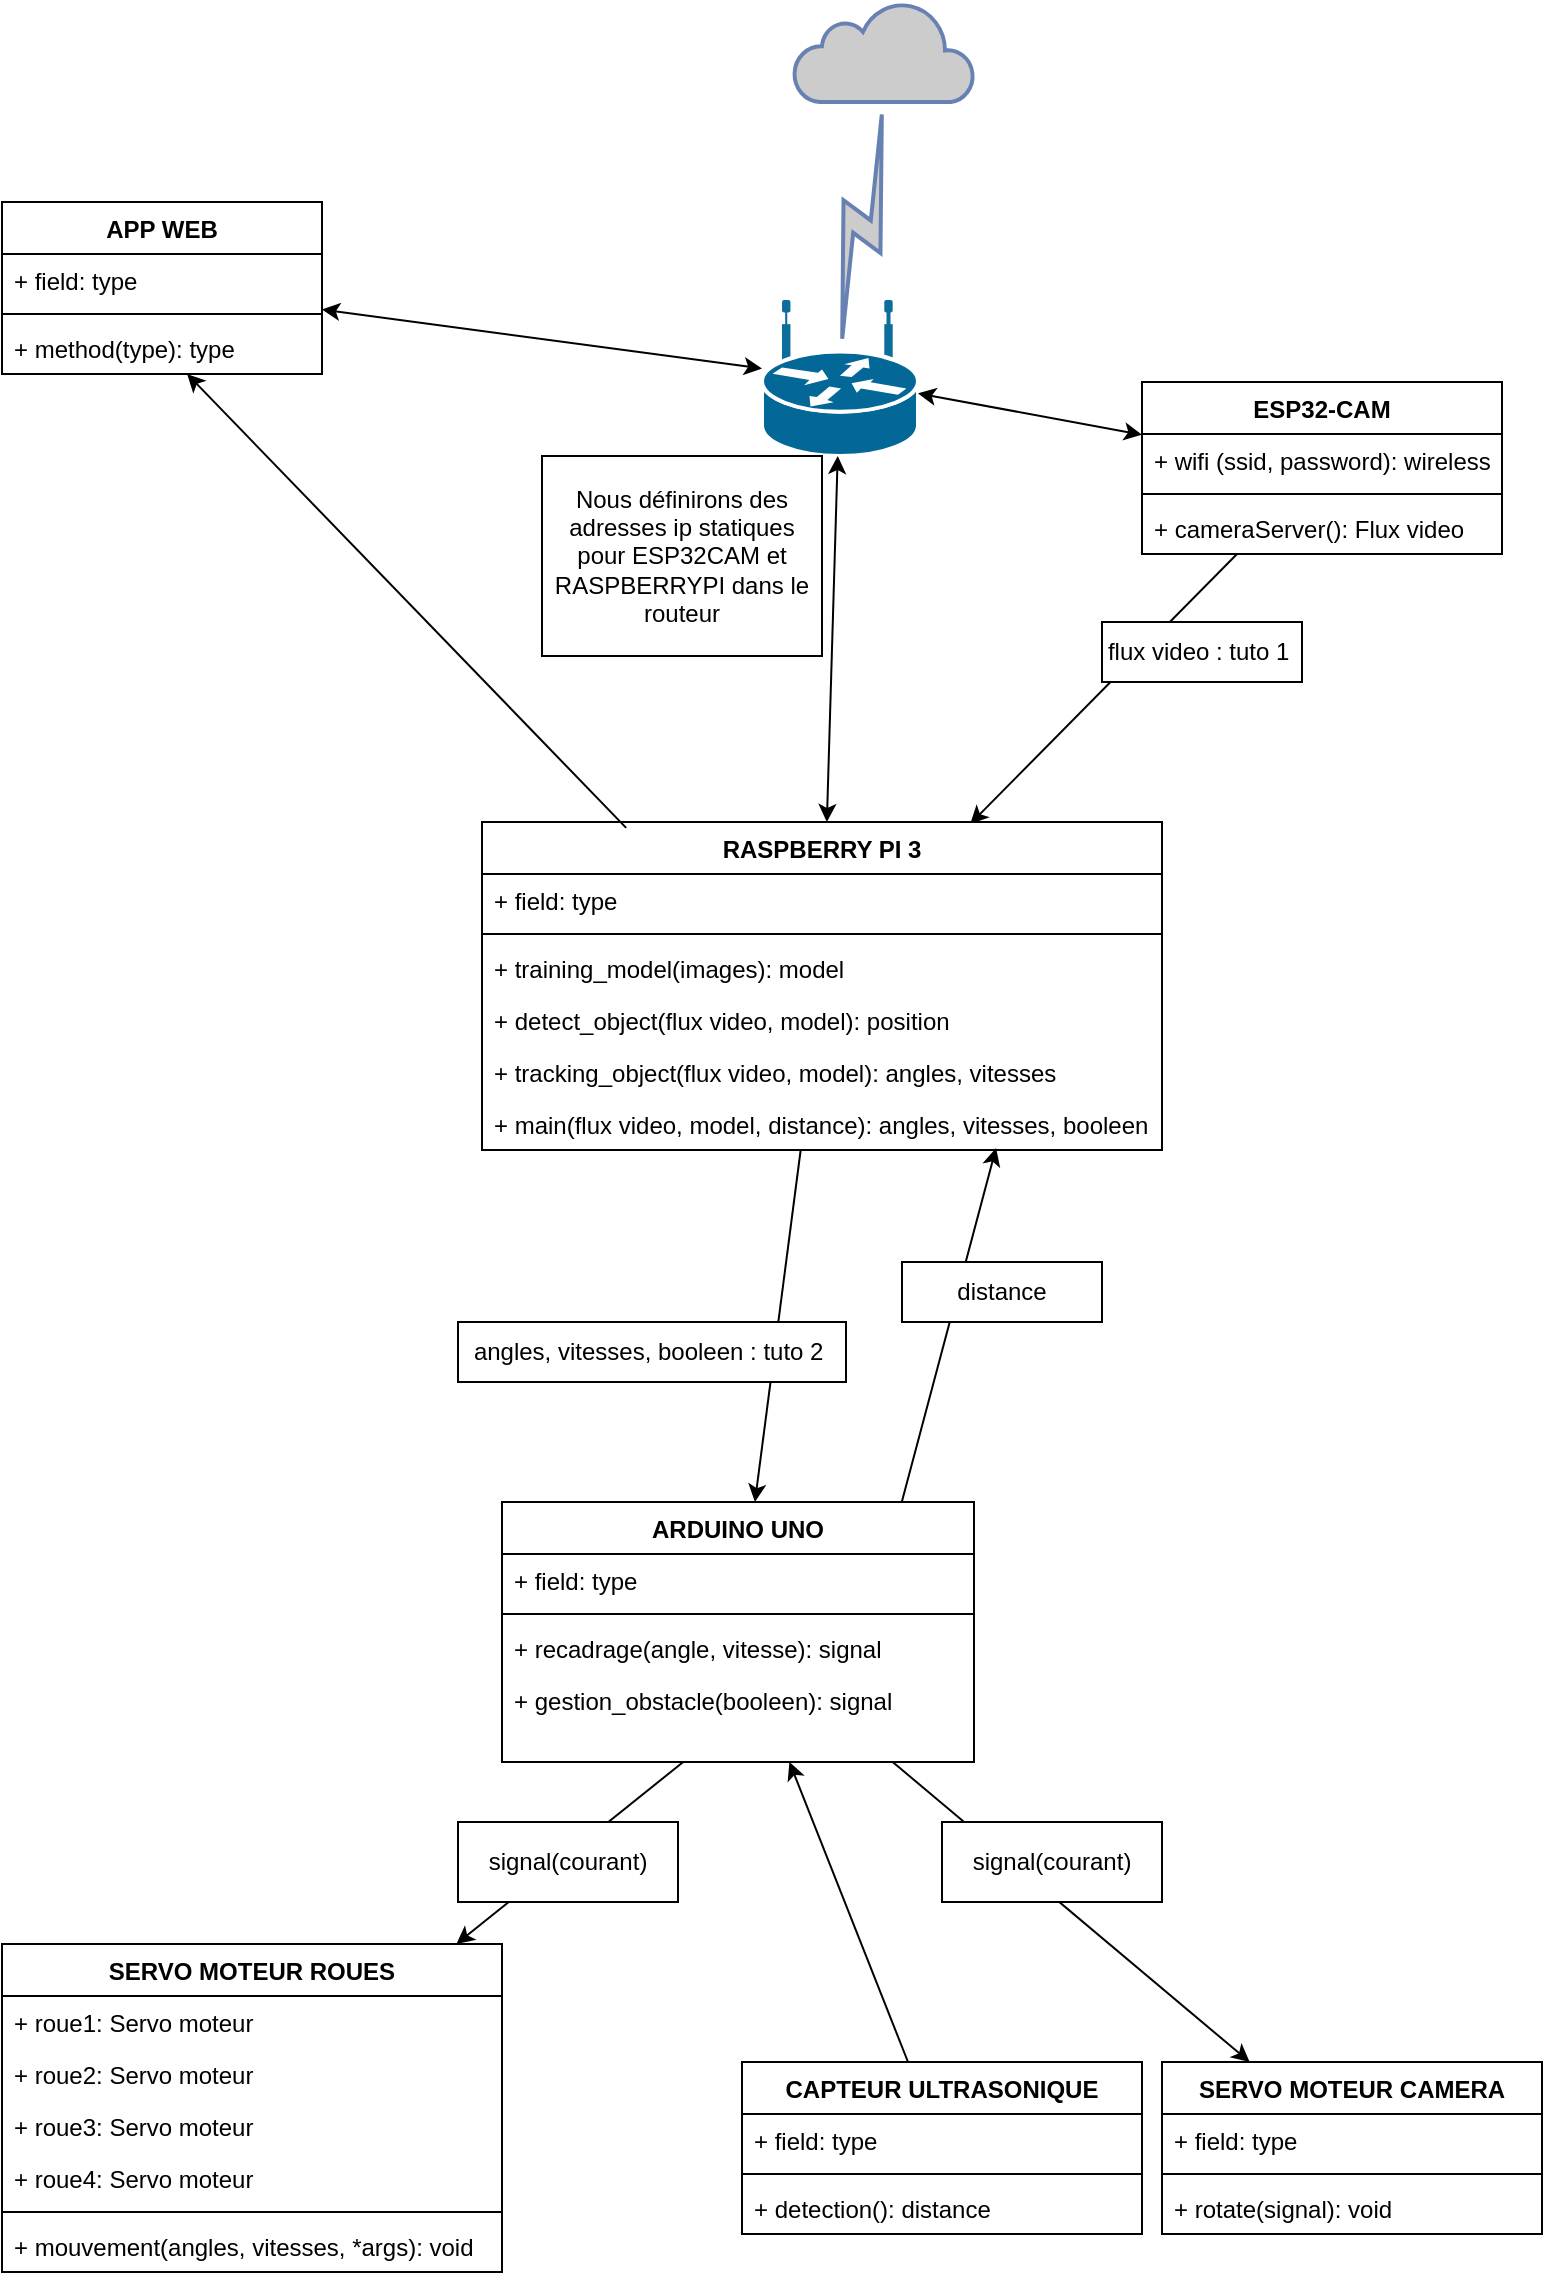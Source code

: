 <mxfile version="24.8.6">
  <diagram name="Page-1" id="rz8NLe0220L3IlLG8fcn">
    <mxGraphModel dx="1364" dy="759" grid="1" gridSize="10" guides="1" tooltips="1" connect="1" arrows="1" fold="1" page="1" pageScale="1" pageWidth="827" pageHeight="1169" math="0" shadow="0">
      <root>
        <mxCell id="0" />
        <mxCell id="1" parent="0" />
        <mxCell id="2tXpgTS_I3I5jOavB6g7-10" value="" style="endArrow=classic;html=1;rounded=0;entryX=0.718;entryY=0.006;entryDx=0;entryDy=0;entryPerimeter=0;" edge="1" parent="1" source="2tXpgTS_I3I5jOavB6g7-16" target="2tXpgTS_I3I5jOavB6g7-12">
          <mxGeometry width="50" height="50" relative="1" as="geometry">
            <mxPoint x="390.204" y="170" as="sourcePoint" />
            <mxPoint x="397.778" y="300" as="targetPoint" />
          </mxGeometry>
        </mxCell>
        <mxCell id="2tXpgTS_I3I5jOavB6g7-11" value="flux video : tuto 1&amp;nbsp;" style="rounded=0;whiteSpace=wrap;html=1;" vertex="1" parent="1">
          <mxGeometry x="590" y="330" width="100" height="30" as="geometry" />
        </mxCell>
        <mxCell id="2tXpgTS_I3I5jOavB6g7-12" value="RASPBERRY PI 3" style="swimlane;fontStyle=1;align=center;verticalAlign=top;childLayout=stackLayout;horizontal=1;startSize=26;horizontalStack=0;resizeParent=1;resizeParentMax=0;resizeLast=0;collapsible=1;marginBottom=0;whiteSpace=wrap;html=1;" vertex="1" parent="1">
          <mxGeometry x="280" y="430" width="340" height="164" as="geometry" />
        </mxCell>
        <mxCell id="2tXpgTS_I3I5jOavB6g7-13" value="+ field: type" style="text;strokeColor=none;fillColor=none;align=left;verticalAlign=top;spacingLeft=4;spacingRight=4;overflow=hidden;rotatable=0;points=[[0,0.5],[1,0.5]];portConstraint=eastwest;whiteSpace=wrap;html=1;" vertex="1" parent="2tXpgTS_I3I5jOavB6g7-12">
          <mxGeometry y="26" width="340" height="26" as="geometry" />
        </mxCell>
        <mxCell id="2tXpgTS_I3I5jOavB6g7-14" value="" style="line;strokeWidth=1;fillColor=none;align=left;verticalAlign=middle;spacingTop=-1;spacingLeft=3;spacingRight=3;rotatable=0;labelPosition=right;points=[];portConstraint=eastwest;strokeColor=inherit;" vertex="1" parent="2tXpgTS_I3I5jOavB6g7-12">
          <mxGeometry y="52" width="340" height="8" as="geometry" />
        </mxCell>
        <mxCell id="2tXpgTS_I3I5jOavB6g7-15" value="+ training_model(images): model" style="text;strokeColor=none;fillColor=none;align=left;verticalAlign=top;spacingLeft=4;spacingRight=4;overflow=hidden;rotatable=0;points=[[0,0.5],[1,0.5]];portConstraint=eastwest;whiteSpace=wrap;html=1;" vertex="1" parent="2tXpgTS_I3I5jOavB6g7-12">
          <mxGeometry y="60" width="340" height="26" as="geometry" />
        </mxCell>
        <mxCell id="2tXpgTS_I3I5jOavB6g7-30" value="+ detect_object(flux video, model): position" style="text;strokeColor=none;fillColor=none;align=left;verticalAlign=top;spacingLeft=4;spacingRight=4;overflow=hidden;rotatable=0;points=[[0,0.5],[1,0.5]];portConstraint=eastwest;whiteSpace=wrap;html=1;" vertex="1" parent="2tXpgTS_I3I5jOavB6g7-12">
          <mxGeometry y="86" width="340" height="26" as="geometry" />
        </mxCell>
        <mxCell id="2tXpgTS_I3I5jOavB6g7-31" value="+ tracking_object(flux video, model): angles, vitesses" style="text;strokeColor=none;fillColor=none;align=left;verticalAlign=top;spacingLeft=4;spacingRight=4;overflow=hidden;rotatable=0;points=[[0,0.5],[1,0.5]];portConstraint=eastwest;whiteSpace=wrap;html=1;" vertex="1" parent="2tXpgTS_I3I5jOavB6g7-12">
          <mxGeometry y="112" width="340" height="26" as="geometry" />
        </mxCell>
        <mxCell id="2tXpgTS_I3I5jOavB6g7-32" value="+ main(flux video, model, distance): angles, vitesses, booleen" style="text;strokeColor=none;fillColor=none;align=left;verticalAlign=top;spacingLeft=4;spacingRight=4;overflow=hidden;rotatable=0;points=[[0,0.5],[1,0.5]];portConstraint=eastwest;whiteSpace=wrap;html=1;" vertex="1" parent="2tXpgTS_I3I5jOavB6g7-12">
          <mxGeometry y="138" width="340" height="26" as="geometry" />
        </mxCell>
        <mxCell id="2tXpgTS_I3I5jOavB6g7-16" value="ESP32-CAM" style="swimlane;fontStyle=1;align=center;verticalAlign=top;childLayout=stackLayout;horizontal=1;startSize=26;horizontalStack=0;resizeParent=1;resizeParentMax=0;resizeLast=0;collapsible=1;marginBottom=0;whiteSpace=wrap;html=1;" vertex="1" parent="1">
          <mxGeometry x="610" y="210" width="180" height="86" as="geometry" />
        </mxCell>
        <mxCell id="2tXpgTS_I3I5jOavB6g7-17" value="+ wifi (ssid, password): wireless" style="text;strokeColor=none;fillColor=none;align=left;verticalAlign=top;spacingLeft=4;spacingRight=4;overflow=hidden;rotatable=0;points=[[0,0.5],[1,0.5]];portConstraint=eastwest;whiteSpace=wrap;html=1;" vertex="1" parent="2tXpgTS_I3I5jOavB6g7-16">
          <mxGeometry y="26" width="180" height="26" as="geometry" />
        </mxCell>
        <mxCell id="2tXpgTS_I3I5jOavB6g7-18" value="" style="line;strokeWidth=1;fillColor=none;align=left;verticalAlign=middle;spacingTop=-1;spacingLeft=3;spacingRight=3;rotatable=0;labelPosition=right;points=[];portConstraint=eastwest;strokeColor=inherit;" vertex="1" parent="2tXpgTS_I3I5jOavB6g7-16">
          <mxGeometry y="52" width="180" height="8" as="geometry" />
        </mxCell>
        <mxCell id="2tXpgTS_I3I5jOavB6g7-19" value="+ cameraServer(): Flux video" style="text;strokeColor=none;fillColor=none;align=left;verticalAlign=top;spacingLeft=4;spacingRight=4;overflow=hidden;rotatable=0;points=[[0,0.5],[1,0.5]];portConstraint=eastwest;whiteSpace=wrap;html=1;" vertex="1" parent="2tXpgTS_I3I5jOavB6g7-16">
          <mxGeometry y="60" width="180" height="26" as="geometry" />
        </mxCell>
        <mxCell id="2tXpgTS_I3I5jOavB6g7-20" value="APP WEB" style="swimlane;fontStyle=1;align=center;verticalAlign=top;childLayout=stackLayout;horizontal=1;startSize=26;horizontalStack=0;resizeParent=1;resizeParentMax=0;resizeLast=0;collapsible=1;marginBottom=0;whiteSpace=wrap;html=1;" vertex="1" parent="1">
          <mxGeometry x="40" y="120" width="160" height="86" as="geometry" />
        </mxCell>
        <mxCell id="2tXpgTS_I3I5jOavB6g7-21" value="+ field: type" style="text;strokeColor=none;fillColor=none;align=left;verticalAlign=top;spacingLeft=4;spacingRight=4;overflow=hidden;rotatable=0;points=[[0,0.5],[1,0.5]];portConstraint=eastwest;whiteSpace=wrap;html=1;" vertex="1" parent="2tXpgTS_I3I5jOavB6g7-20">
          <mxGeometry y="26" width="160" height="26" as="geometry" />
        </mxCell>
        <mxCell id="2tXpgTS_I3I5jOavB6g7-22" value="" style="line;strokeWidth=1;fillColor=none;align=left;verticalAlign=middle;spacingTop=-1;spacingLeft=3;spacingRight=3;rotatable=0;labelPosition=right;points=[];portConstraint=eastwest;strokeColor=inherit;" vertex="1" parent="2tXpgTS_I3I5jOavB6g7-20">
          <mxGeometry y="52" width="160" height="8" as="geometry" />
        </mxCell>
        <mxCell id="2tXpgTS_I3I5jOavB6g7-23" value="+ method(type): type" style="text;strokeColor=none;fillColor=none;align=left;verticalAlign=top;spacingLeft=4;spacingRight=4;overflow=hidden;rotatable=0;points=[[0,0.5],[1,0.5]];portConstraint=eastwest;whiteSpace=wrap;html=1;" vertex="1" parent="2tXpgTS_I3I5jOavB6g7-20">
          <mxGeometry y="60" width="160" height="26" as="geometry" />
        </mxCell>
        <mxCell id="2tXpgTS_I3I5jOavB6g7-24" value="" style="shape=mxgraph.cisco.routers.wireless_router;sketch=0;html=1;pointerEvents=1;dashed=0;fillColor=#036897;strokeColor=#ffffff;strokeWidth=2;verticalLabelPosition=bottom;verticalAlign=top;align=center;outlineConnect=0;" vertex="1" parent="1">
          <mxGeometry x="420" y="170" width="78" height="77" as="geometry" />
        </mxCell>
        <mxCell id="2tXpgTS_I3I5jOavB6g7-26" value="" style="endArrow=classic;startArrow=classic;html=1;rounded=0;" edge="1" parent="1" source="2tXpgTS_I3I5jOavB6g7-20" target="2tXpgTS_I3I5jOavB6g7-24">
          <mxGeometry width="50" height="50" relative="1" as="geometry">
            <mxPoint x="390" y="420" as="sourcePoint" />
            <mxPoint x="440" y="370" as="targetPoint" />
          </mxGeometry>
        </mxCell>
        <mxCell id="2tXpgTS_I3I5jOavB6g7-27" value="" style="endArrow=classic;startArrow=classic;html=1;rounded=0;" edge="1" parent="1" source="2tXpgTS_I3I5jOavB6g7-12" target="2tXpgTS_I3I5jOavB6g7-24">
          <mxGeometry width="50" height="50" relative="1" as="geometry">
            <mxPoint x="390" y="420" as="sourcePoint" />
            <mxPoint x="420" y="320" as="targetPoint" />
          </mxGeometry>
        </mxCell>
        <mxCell id="2tXpgTS_I3I5jOavB6g7-28" value="" style="endArrow=classic;startArrow=classic;html=1;rounded=0;" edge="1" parent="1" source="2tXpgTS_I3I5jOavB6g7-16" target="2tXpgTS_I3I5jOavB6g7-24">
          <mxGeometry width="50" height="50" relative="1" as="geometry">
            <mxPoint x="390" y="420" as="sourcePoint" />
            <mxPoint x="440" y="370" as="targetPoint" />
          </mxGeometry>
        </mxCell>
        <mxCell id="2tXpgTS_I3I5jOavB6g7-29" value="Nous définirons des adresses ip statiques pour ESP32CAM et RASPBERRYPI dans le routeur" style="rounded=0;whiteSpace=wrap;html=1;" vertex="1" parent="1">
          <mxGeometry x="310" y="247" width="140" height="100" as="geometry" />
        </mxCell>
        <mxCell id="2tXpgTS_I3I5jOavB6g7-33" value="" style="html=1;outlineConnect=0;fillColor=#CCCCCC;strokeColor=#6881B3;gradientColor=none;gradientDirection=north;strokeWidth=2;shape=mxgraph.networks.cloud;fontColor=#ffffff;" vertex="1" parent="1">
          <mxGeometry x="436" y="20" width="90" height="50" as="geometry" />
        </mxCell>
        <mxCell id="2tXpgTS_I3I5jOavB6g7-35" value="" style="html=1;outlineConnect=0;fillColor=#CCCCCC;strokeColor=#6881B3;gradientColor=none;gradientDirection=north;strokeWidth=2;shape=mxgraph.networks.comm_link_edge;html=1;rounded=0;entryX=0.5;entryY=1;entryDx=0;entryDy=0;entryPerimeter=0;exitX=0.5;exitY=0.32;exitDx=0;exitDy=0;exitPerimeter=0;" edge="1" parent="1" source="2tXpgTS_I3I5jOavB6g7-24" target="2tXpgTS_I3I5jOavB6g7-33">
          <mxGeometry width="100" height="100" relative="1" as="geometry">
            <mxPoint x="268" y="190" as="sourcePoint" />
            <mxPoint x="368" y="90" as="targetPoint" />
          </mxGeometry>
        </mxCell>
        <mxCell id="2tXpgTS_I3I5jOavB6g7-40" value="ARDUINO UNO" style="swimlane;fontStyle=1;align=center;verticalAlign=top;childLayout=stackLayout;horizontal=1;startSize=26;horizontalStack=0;resizeParent=1;resizeParentMax=0;resizeLast=0;collapsible=1;marginBottom=0;whiteSpace=wrap;html=1;" vertex="1" parent="1">
          <mxGeometry x="290" y="770" width="236" height="130" as="geometry" />
        </mxCell>
        <mxCell id="2tXpgTS_I3I5jOavB6g7-41" value="+ field: type" style="text;strokeColor=none;fillColor=none;align=left;verticalAlign=top;spacingLeft=4;spacingRight=4;overflow=hidden;rotatable=0;points=[[0,0.5],[1,0.5]];portConstraint=eastwest;whiteSpace=wrap;html=1;" vertex="1" parent="2tXpgTS_I3I5jOavB6g7-40">
          <mxGeometry y="26" width="236" height="26" as="geometry" />
        </mxCell>
        <mxCell id="2tXpgTS_I3I5jOavB6g7-42" value="" style="line;strokeWidth=1;fillColor=none;align=left;verticalAlign=middle;spacingTop=-1;spacingLeft=3;spacingRight=3;rotatable=0;labelPosition=right;points=[];portConstraint=eastwest;strokeColor=inherit;" vertex="1" parent="2tXpgTS_I3I5jOavB6g7-40">
          <mxGeometry y="52" width="236" height="8" as="geometry" />
        </mxCell>
        <mxCell id="2tXpgTS_I3I5jOavB6g7-43" value="+ recadrage(angle, vitesse): signal" style="text;strokeColor=none;fillColor=none;align=left;verticalAlign=top;spacingLeft=4;spacingRight=4;overflow=hidden;rotatable=0;points=[[0,0.5],[1,0.5]];portConstraint=eastwest;whiteSpace=wrap;html=1;" vertex="1" parent="2tXpgTS_I3I5jOavB6g7-40">
          <mxGeometry y="60" width="236" height="26" as="geometry" />
        </mxCell>
        <mxCell id="2tXpgTS_I3I5jOavB6g7-66" value="+ gestion_obstacle(booleen): signal" style="text;strokeColor=none;fillColor=none;align=left;verticalAlign=top;spacingLeft=4;spacingRight=4;overflow=hidden;rotatable=0;points=[[0,0.5],[1,0.5]];portConstraint=eastwest;whiteSpace=wrap;html=1;" vertex="1" parent="2tXpgTS_I3I5jOavB6g7-40">
          <mxGeometry y="86" width="236" height="44" as="geometry" />
        </mxCell>
        <mxCell id="2tXpgTS_I3I5jOavB6g7-44" value="SERVO MOTEUR CAMERA" style="swimlane;fontStyle=1;align=center;verticalAlign=top;childLayout=stackLayout;horizontal=1;startSize=26;horizontalStack=0;resizeParent=1;resizeParentMax=0;resizeLast=0;collapsible=1;marginBottom=0;whiteSpace=wrap;html=1;" vertex="1" parent="1">
          <mxGeometry x="620" y="1050" width="190" height="86" as="geometry" />
        </mxCell>
        <mxCell id="2tXpgTS_I3I5jOavB6g7-45" value="+ field: type" style="text;strokeColor=none;fillColor=none;align=left;verticalAlign=top;spacingLeft=4;spacingRight=4;overflow=hidden;rotatable=0;points=[[0,0.5],[1,0.5]];portConstraint=eastwest;whiteSpace=wrap;html=1;" vertex="1" parent="2tXpgTS_I3I5jOavB6g7-44">
          <mxGeometry y="26" width="190" height="26" as="geometry" />
        </mxCell>
        <mxCell id="2tXpgTS_I3I5jOavB6g7-46" value="" style="line;strokeWidth=1;fillColor=none;align=left;verticalAlign=middle;spacingTop=-1;spacingLeft=3;spacingRight=3;rotatable=0;labelPosition=right;points=[];portConstraint=eastwest;strokeColor=inherit;" vertex="1" parent="2tXpgTS_I3I5jOavB6g7-44">
          <mxGeometry y="52" width="190" height="8" as="geometry" />
        </mxCell>
        <mxCell id="2tXpgTS_I3I5jOavB6g7-47" value="+ rotate(signal): void" style="text;strokeColor=none;fillColor=none;align=left;verticalAlign=top;spacingLeft=4;spacingRight=4;overflow=hidden;rotatable=0;points=[[0,0.5],[1,0.5]];portConstraint=eastwest;whiteSpace=wrap;html=1;" vertex="1" parent="2tXpgTS_I3I5jOavB6g7-44">
          <mxGeometry y="60" width="190" height="26" as="geometry" />
        </mxCell>
        <mxCell id="2tXpgTS_I3I5jOavB6g7-48" value="SERVO MOTEUR ROUES" style="swimlane;fontStyle=1;align=center;verticalAlign=top;childLayout=stackLayout;horizontal=1;startSize=26;horizontalStack=0;resizeParent=1;resizeParentMax=0;resizeLast=0;collapsible=1;marginBottom=0;whiteSpace=wrap;html=1;" vertex="1" parent="1">
          <mxGeometry x="40" y="991" width="250" height="164" as="geometry" />
        </mxCell>
        <mxCell id="2tXpgTS_I3I5jOavB6g7-49" value="+ roue1: Servo moteur" style="text;strokeColor=none;fillColor=none;align=left;verticalAlign=top;spacingLeft=4;spacingRight=4;overflow=hidden;rotatable=0;points=[[0,0.5],[1,0.5]];portConstraint=eastwest;whiteSpace=wrap;html=1;" vertex="1" parent="2tXpgTS_I3I5jOavB6g7-48">
          <mxGeometry y="26" width="250" height="26" as="geometry" />
        </mxCell>
        <mxCell id="2tXpgTS_I3I5jOavB6g7-53" value="+ roue2: Servo moteur" style="text;strokeColor=none;fillColor=none;align=left;verticalAlign=top;spacingLeft=4;spacingRight=4;overflow=hidden;rotatable=0;points=[[0,0.5],[1,0.5]];portConstraint=eastwest;whiteSpace=wrap;html=1;" vertex="1" parent="2tXpgTS_I3I5jOavB6g7-48">
          <mxGeometry y="52" width="250" height="26" as="geometry" />
        </mxCell>
        <mxCell id="2tXpgTS_I3I5jOavB6g7-54" value="+ roue3: Servo moteur" style="text;strokeColor=none;fillColor=none;align=left;verticalAlign=top;spacingLeft=4;spacingRight=4;overflow=hidden;rotatable=0;points=[[0,0.5],[1,0.5]];portConstraint=eastwest;whiteSpace=wrap;html=1;" vertex="1" parent="2tXpgTS_I3I5jOavB6g7-48">
          <mxGeometry y="78" width="250" height="26" as="geometry" />
        </mxCell>
        <mxCell id="2tXpgTS_I3I5jOavB6g7-52" value="+ roue4: Servo moteur" style="text;strokeColor=none;fillColor=none;align=left;verticalAlign=top;spacingLeft=4;spacingRight=4;overflow=hidden;rotatable=0;points=[[0,0.5],[1,0.5]];portConstraint=eastwest;whiteSpace=wrap;html=1;" vertex="1" parent="2tXpgTS_I3I5jOavB6g7-48">
          <mxGeometry y="104" width="250" height="26" as="geometry" />
        </mxCell>
        <mxCell id="2tXpgTS_I3I5jOavB6g7-50" value="" style="line;strokeWidth=1;fillColor=none;align=left;verticalAlign=middle;spacingTop=-1;spacingLeft=3;spacingRight=3;rotatable=0;labelPosition=right;points=[];portConstraint=eastwest;strokeColor=inherit;" vertex="1" parent="2tXpgTS_I3I5jOavB6g7-48">
          <mxGeometry y="130" width="250" height="8" as="geometry" />
        </mxCell>
        <mxCell id="2tXpgTS_I3I5jOavB6g7-51" value="+ mouvement(angles, vitesses, *args): void" style="text;strokeColor=none;fillColor=none;align=left;verticalAlign=top;spacingLeft=4;spacingRight=4;overflow=hidden;rotatable=0;points=[[0,0.5],[1,0.5]];portConstraint=eastwest;whiteSpace=wrap;html=1;" vertex="1" parent="2tXpgTS_I3I5jOavB6g7-48">
          <mxGeometry y="138" width="250" height="26" as="geometry" />
        </mxCell>
        <mxCell id="2tXpgTS_I3I5jOavB6g7-55" value="" style="endArrow=classic;html=1;rounded=0;" edge="1" parent="1" source="2tXpgTS_I3I5jOavB6g7-12" target="2tXpgTS_I3I5jOavB6g7-40">
          <mxGeometry width="50" height="50" relative="1" as="geometry">
            <mxPoint x="420" y="430" as="sourcePoint" />
            <mxPoint x="470" y="380" as="targetPoint" />
          </mxGeometry>
        </mxCell>
        <mxCell id="2tXpgTS_I3I5jOavB6g7-56" value="angles, vitesses, booleen : tuto 2&amp;nbsp;" style="rounded=0;whiteSpace=wrap;html=1;" vertex="1" parent="1">
          <mxGeometry x="268" y="680" width="194" height="30" as="geometry" />
        </mxCell>
        <mxCell id="2tXpgTS_I3I5jOavB6g7-57" value="" style="endArrow=classic;html=1;rounded=0;" edge="1" parent="1" source="2tXpgTS_I3I5jOavB6g7-40" target="2tXpgTS_I3I5jOavB6g7-44">
          <mxGeometry width="50" height="50" relative="1" as="geometry">
            <mxPoint x="420" y="430" as="sourcePoint" />
            <mxPoint x="470" y="380" as="targetPoint" />
          </mxGeometry>
        </mxCell>
        <mxCell id="2tXpgTS_I3I5jOavB6g7-58" value="" style="endArrow=classic;html=1;rounded=0;" edge="1" parent="1" source="2tXpgTS_I3I5jOavB6g7-66" target="2tXpgTS_I3I5jOavB6g7-48">
          <mxGeometry width="50" height="50" relative="1" as="geometry">
            <mxPoint x="420" y="430" as="sourcePoint" />
            <mxPoint x="470" y="380" as="targetPoint" />
          </mxGeometry>
        </mxCell>
        <mxCell id="2tXpgTS_I3I5jOavB6g7-59" value="CAPTEUR ULTRASONIQUE" style="swimlane;fontStyle=1;align=center;verticalAlign=top;childLayout=stackLayout;horizontal=1;startSize=26;horizontalStack=0;resizeParent=1;resizeParentMax=0;resizeLast=0;collapsible=1;marginBottom=0;whiteSpace=wrap;html=1;" vertex="1" parent="1">
          <mxGeometry x="410" y="1050" width="200" height="86" as="geometry" />
        </mxCell>
        <mxCell id="2tXpgTS_I3I5jOavB6g7-60" value="+ field: type" style="text;strokeColor=none;fillColor=none;align=left;verticalAlign=top;spacingLeft=4;spacingRight=4;overflow=hidden;rotatable=0;points=[[0,0.5],[1,0.5]];portConstraint=eastwest;whiteSpace=wrap;html=1;" vertex="1" parent="2tXpgTS_I3I5jOavB6g7-59">
          <mxGeometry y="26" width="200" height="26" as="geometry" />
        </mxCell>
        <mxCell id="2tXpgTS_I3I5jOavB6g7-61" value="" style="line;strokeWidth=1;fillColor=none;align=left;verticalAlign=middle;spacingTop=-1;spacingLeft=3;spacingRight=3;rotatable=0;labelPosition=right;points=[];portConstraint=eastwest;strokeColor=inherit;" vertex="1" parent="2tXpgTS_I3I5jOavB6g7-59">
          <mxGeometry y="52" width="200" height="8" as="geometry" />
        </mxCell>
        <mxCell id="2tXpgTS_I3I5jOavB6g7-62" value="+ detection(): distance" style="text;strokeColor=none;fillColor=none;align=left;verticalAlign=top;spacingLeft=4;spacingRight=4;overflow=hidden;rotatable=0;points=[[0,0.5],[1,0.5]];portConstraint=eastwest;whiteSpace=wrap;html=1;" vertex="1" parent="2tXpgTS_I3I5jOavB6g7-59">
          <mxGeometry y="60" width="200" height="26" as="geometry" />
        </mxCell>
        <mxCell id="2tXpgTS_I3I5jOavB6g7-64" value="" style="endArrow=classic;html=1;rounded=0;" edge="1" parent="1" source="2tXpgTS_I3I5jOavB6g7-59" target="2tXpgTS_I3I5jOavB6g7-40">
          <mxGeometry width="50" height="50" relative="1" as="geometry">
            <mxPoint x="420" y="770" as="sourcePoint" />
            <mxPoint x="470" y="720" as="targetPoint" />
          </mxGeometry>
        </mxCell>
        <mxCell id="2tXpgTS_I3I5jOavB6g7-76" value="signal(courant)" style="rounded=0;whiteSpace=wrap;html=1;" vertex="1" parent="1">
          <mxGeometry x="268" y="930" width="110" height="40" as="geometry" />
        </mxCell>
        <mxCell id="2tXpgTS_I3I5jOavB6g7-77" value="signal(courant)" style="rounded=0;whiteSpace=wrap;html=1;" vertex="1" parent="1">
          <mxGeometry x="510" y="930" width="110" height="40" as="geometry" />
        </mxCell>
        <mxCell id="2tXpgTS_I3I5jOavB6g7-80" value="" style="endArrow=classic;html=1;rounded=0;exitX=0.212;exitY=0.018;exitDx=0;exitDy=0;exitPerimeter=0;" edge="1" parent="1" source="2tXpgTS_I3I5jOavB6g7-12" target="2tXpgTS_I3I5jOavB6g7-23">
          <mxGeometry width="50" height="50" relative="1" as="geometry">
            <mxPoint x="420" y="440" as="sourcePoint" />
            <mxPoint x="470" y="390" as="targetPoint" />
          </mxGeometry>
        </mxCell>
        <mxCell id="2tXpgTS_I3I5jOavB6g7-81" value="" style="endArrow=classic;html=1;rounded=0;entryX=0.756;entryY=0.962;entryDx=0;entryDy=0;entryPerimeter=0;exitX=0.847;exitY=0;exitDx=0;exitDy=0;exitPerimeter=0;" edge="1" parent="1" source="2tXpgTS_I3I5jOavB6g7-40" target="2tXpgTS_I3I5jOavB6g7-32">
          <mxGeometry width="50" height="50" relative="1" as="geometry">
            <mxPoint x="500" y="730" as="sourcePoint" />
            <mxPoint x="550" y="680" as="targetPoint" />
          </mxGeometry>
        </mxCell>
        <mxCell id="2tXpgTS_I3I5jOavB6g7-82" value="distance" style="rounded=0;whiteSpace=wrap;html=1;" vertex="1" parent="1">
          <mxGeometry x="490" y="650" width="100" height="30" as="geometry" />
        </mxCell>
      </root>
    </mxGraphModel>
  </diagram>
</mxfile>
